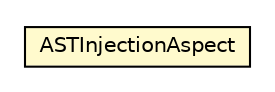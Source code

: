 #!/usr/local/bin/dot
#
# Class diagram 
# Generated by UMLGraph version 5.1 (http://www.umlgraph.org/)
#

digraph G {
	edge [fontname="Helvetica",fontsize=10,labelfontname="Helvetica",labelfontsize=10];
	node [fontname="Helvetica",fontsize=10,shape=plaintext];
	nodesep=0.25;
	ranksep=0.5;
	// org.androidtransfuse.analysis.astAnalyzer.ASTInjectionAspect
	c53154 [label=<<table title="org.androidtransfuse.analysis.astAnalyzer.ASTInjectionAspect" border="0" cellborder="1" cellspacing="0" cellpadding="2" port="p" bgcolor="lemonChiffon" href="./ASTInjectionAspect.html">
		<tr><td><table border="0" cellspacing="0" cellpadding="1">
<tr><td align="center" balign="center"> ASTInjectionAspect </td></tr>
		</table></td></tr>
		</table>>, fontname="Helvetica", fontcolor="black", fontsize=10.0];
}

